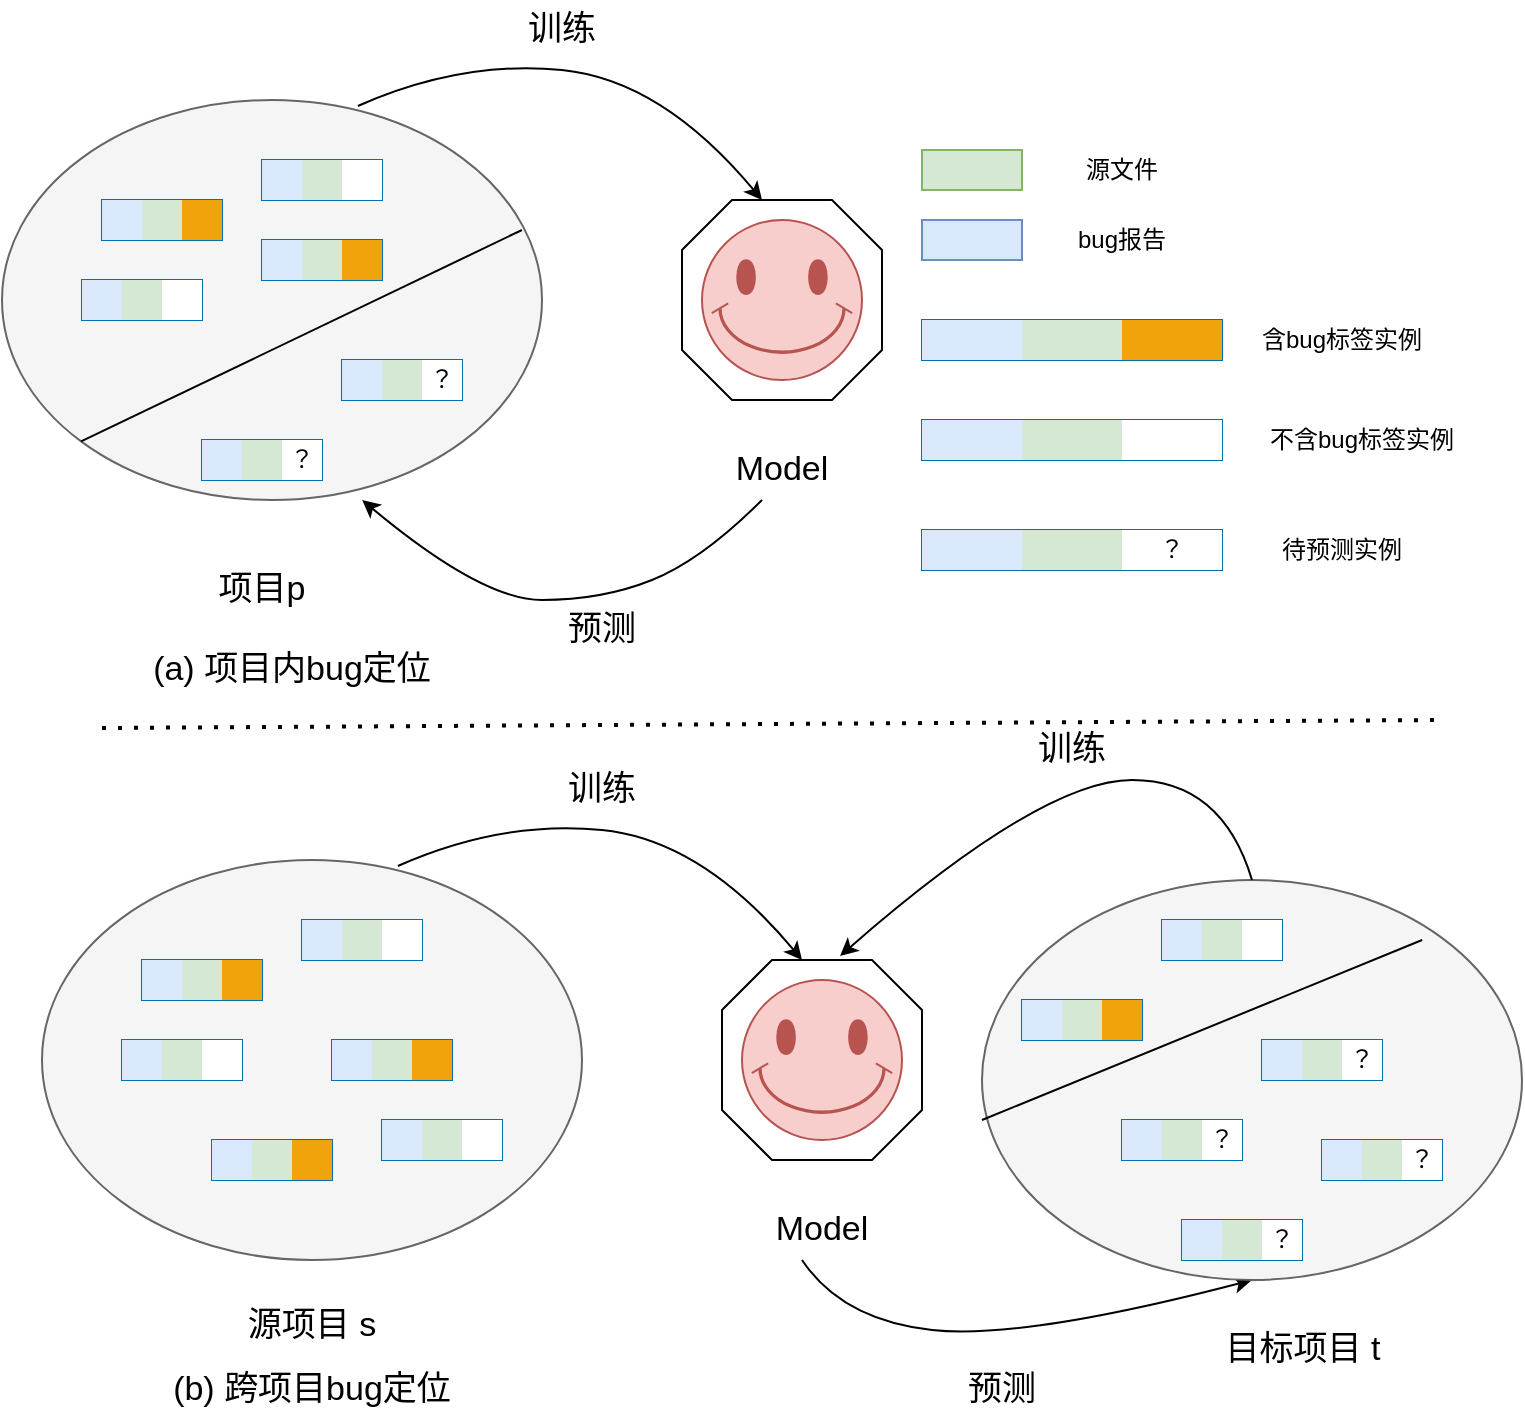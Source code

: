 <mxfile version="16.2.7" type="github">
  <diagram id="VuxoLkEqpru0rD-cJ_hf" name="Page-1">
    <mxGraphModel dx="1018" dy="1759" grid="1" gridSize="10" guides="1" tooltips="1" connect="1" arrows="1" fold="1" page="1" pageScale="1" pageWidth="827" pageHeight="1169" math="0" shadow="0">
      <root>
        <mxCell id="0" />
        <mxCell id="1" parent="0" />
        <mxCell id="TO1YHMDLFjacRHkBEr9m-93" value="" style="verticalLabelPosition=bottom;verticalAlign=top;html=1;shape=mxgraph.basic.polygon;polyCoords=[[0.25,0],[0.75,0],[1,0.25],[1,0.75],[0.75,1],[0.25,1],[0,0.75],[0,0.25]];polyline=0;" vertex="1" parent="1">
          <mxGeometry x="400" y="80" width="100" height="100" as="geometry" />
        </mxCell>
        <mxCell id="TO1YHMDLFjacRHkBEr9m-1" value="" style="ellipse;whiteSpace=wrap;html=1;fillColor=#f5f5f5;fontColor=#333333;strokeColor=#666666;" vertex="1" parent="1">
          <mxGeometry x="60" y="30" width="270" height="200" as="geometry" />
        </mxCell>
        <mxCell id="TO1YHMDLFjacRHkBEr9m-2" value="" style="shape=table;html=1;whiteSpace=wrap;startSize=0;container=1;collapsible=0;childLayout=tableLayout;fillColor=#1ba1e2;fontColor=#ffffff;strokeColor=#006EAF;" vertex="1" parent="1">
          <mxGeometry x="520" y="140" width="150" height="20" as="geometry" />
        </mxCell>
        <mxCell id="TO1YHMDLFjacRHkBEr9m-3" value="" style="shape=tableRow;horizontal=0;startSize=0;swimlaneHead=0;swimlaneBody=0;top=0;left=0;bottom=0;right=0;collapsible=0;dropTarget=0;fillColor=none;points=[[0,0.5],[1,0.5]];portConstraint=eastwest;" vertex="1" parent="TO1YHMDLFjacRHkBEr9m-2">
          <mxGeometry width="150" height="20" as="geometry" />
        </mxCell>
        <mxCell id="TO1YHMDLFjacRHkBEr9m-4" value="" style="shape=partialRectangle;html=1;whiteSpace=wrap;connectable=0;fillColor=#dae8fc;top=0;left=0;bottom=0;right=0;overflow=hidden;strokeColor=#6c8ebf;" vertex="1" parent="TO1YHMDLFjacRHkBEr9m-3">
          <mxGeometry width="50" height="20" as="geometry">
            <mxRectangle width="50" height="20" as="alternateBounds" />
          </mxGeometry>
        </mxCell>
        <mxCell id="TO1YHMDLFjacRHkBEr9m-5" value="" style="shape=partialRectangle;html=1;whiteSpace=wrap;connectable=0;fillColor=#d5e8d4;top=0;left=0;bottom=0;right=0;overflow=hidden;strokeColor=#82b366;" vertex="1" parent="TO1YHMDLFjacRHkBEr9m-3">
          <mxGeometry x="50" width="50" height="20" as="geometry">
            <mxRectangle width="50" height="20" as="alternateBounds" />
          </mxGeometry>
        </mxCell>
        <mxCell id="TO1YHMDLFjacRHkBEr9m-6" value="" style="shape=partialRectangle;html=1;whiteSpace=wrap;connectable=0;fillColor=#f0a30a;top=0;left=0;bottom=0;right=0;overflow=hidden;fontColor=#000000;strokeColor=#BD7000;" vertex="1" parent="TO1YHMDLFjacRHkBEr9m-3">
          <mxGeometry x="100" width="50" height="20" as="geometry">
            <mxRectangle width="50" height="20" as="alternateBounds" />
          </mxGeometry>
        </mxCell>
        <mxCell id="TO1YHMDLFjacRHkBEr9m-16" value="" style="shape=table;html=1;whiteSpace=wrap;startSize=0;container=1;collapsible=0;childLayout=tableLayout;fillColor=#1ba1e2;fontColor=#ffffff;strokeColor=#006EAF;" vertex="1" parent="1">
          <mxGeometry x="520" y="190" width="150" height="20" as="geometry" />
        </mxCell>
        <mxCell id="TO1YHMDLFjacRHkBEr9m-17" value="" style="shape=tableRow;horizontal=0;startSize=0;swimlaneHead=0;swimlaneBody=0;top=0;left=0;bottom=0;right=0;collapsible=0;dropTarget=0;fillColor=none;points=[[0,0.5],[1,0.5]];portConstraint=eastwest;" vertex="1" parent="TO1YHMDLFjacRHkBEr9m-16">
          <mxGeometry width="150" height="20" as="geometry" />
        </mxCell>
        <mxCell id="TO1YHMDLFjacRHkBEr9m-18" value="" style="shape=partialRectangle;html=1;whiteSpace=wrap;connectable=0;fillColor=#dae8fc;top=0;left=0;bottom=0;right=0;overflow=hidden;strokeColor=#6c8ebf;" vertex="1" parent="TO1YHMDLFjacRHkBEr9m-17">
          <mxGeometry width="50" height="20" as="geometry">
            <mxRectangle width="50" height="20" as="alternateBounds" />
          </mxGeometry>
        </mxCell>
        <mxCell id="TO1YHMDLFjacRHkBEr9m-19" value="" style="shape=partialRectangle;html=1;whiteSpace=wrap;connectable=0;fillColor=#d5e8d4;top=0;left=0;bottom=0;right=0;overflow=hidden;strokeColor=#82b366;" vertex="1" parent="TO1YHMDLFjacRHkBEr9m-17">
          <mxGeometry x="50" width="50" height="20" as="geometry">
            <mxRectangle width="50" height="20" as="alternateBounds" />
          </mxGeometry>
        </mxCell>
        <mxCell id="TO1YHMDLFjacRHkBEr9m-20" value="" style="shape=partialRectangle;html=1;whiteSpace=wrap;connectable=0;top=0;left=0;bottom=0;right=0;overflow=hidden;" vertex="1" parent="TO1YHMDLFjacRHkBEr9m-17">
          <mxGeometry x="100" width="50" height="20" as="geometry">
            <mxRectangle width="50" height="20" as="alternateBounds" />
          </mxGeometry>
        </mxCell>
        <mxCell id="TO1YHMDLFjacRHkBEr9m-21" value="含bug标签实例" style="text;html=1;strokeColor=none;fillColor=none;align=center;verticalAlign=middle;whiteSpace=wrap;rounded=0;" vertex="1" parent="1">
          <mxGeometry x="680" y="135" width="100" height="30" as="geometry" />
        </mxCell>
        <mxCell id="TO1YHMDLFjacRHkBEr9m-22" value="不含bug标签实例" style="text;html=1;strokeColor=none;fillColor=none;align=center;verticalAlign=middle;whiteSpace=wrap;rounded=0;" vertex="1" parent="1">
          <mxGeometry x="690" y="185" width="100" height="30" as="geometry" />
        </mxCell>
        <mxCell id="TO1YHMDLFjacRHkBEr9m-23" value="" style="rounded=0;whiteSpace=wrap;html=1;fillColor=#dae8fc;strokeColor=#6c8ebf;" vertex="1" parent="1">
          <mxGeometry x="520" y="90" width="50" height="20" as="geometry" />
        </mxCell>
        <mxCell id="TO1YHMDLFjacRHkBEr9m-24" value="bug报告" style="text;html=1;strokeColor=none;fillColor=none;align=center;verticalAlign=middle;whiteSpace=wrap;rounded=0;" vertex="1" parent="1">
          <mxGeometry x="570" y="85" width="100" height="30" as="geometry" />
        </mxCell>
        <mxCell id="TO1YHMDLFjacRHkBEr9m-27" value="" style="rounded=0;whiteSpace=wrap;html=1;fillColor=#d5e8d4;strokeColor=#82b366;" vertex="1" parent="1">
          <mxGeometry x="520" y="55" width="50" height="20" as="geometry" />
        </mxCell>
        <mxCell id="TO1YHMDLFjacRHkBEr9m-28" value="源文件" style="text;html=1;strokeColor=none;fillColor=none;align=center;verticalAlign=middle;whiteSpace=wrap;rounded=0;" vertex="1" parent="1">
          <mxGeometry x="570" y="50" width="100" height="30" as="geometry" />
        </mxCell>
        <mxCell id="TO1YHMDLFjacRHkBEr9m-49" value="" style="shape=table;html=1;whiteSpace=wrap;startSize=0;container=1;collapsible=0;childLayout=tableLayout;fillColor=#1ba1e2;fontColor=#ffffff;strokeColor=#006EAF;" vertex="1" parent="1">
          <mxGeometry x="190" y="100" width="60" height="20" as="geometry" />
        </mxCell>
        <mxCell id="TO1YHMDLFjacRHkBEr9m-50" value="" style="shape=tableRow;horizontal=0;startSize=0;swimlaneHead=0;swimlaneBody=0;top=0;left=0;bottom=0;right=0;collapsible=0;dropTarget=0;fillColor=none;points=[[0,0.5],[1,0.5]];portConstraint=eastwest;" vertex="1" parent="TO1YHMDLFjacRHkBEr9m-49">
          <mxGeometry width="60" height="20" as="geometry" />
        </mxCell>
        <mxCell id="TO1YHMDLFjacRHkBEr9m-51" value="" style="shape=partialRectangle;html=1;whiteSpace=wrap;connectable=0;fillColor=#dae8fc;top=0;left=0;bottom=0;right=0;overflow=hidden;strokeColor=#6c8ebf;" vertex="1" parent="TO1YHMDLFjacRHkBEr9m-50">
          <mxGeometry width="20" height="20" as="geometry">
            <mxRectangle width="20" height="20" as="alternateBounds" />
          </mxGeometry>
        </mxCell>
        <mxCell id="TO1YHMDLFjacRHkBEr9m-52" value="" style="shape=partialRectangle;html=1;whiteSpace=wrap;connectable=0;fillColor=#d5e8d4;top=0;left=0;bottom=0;right=0;overflow=hidden;strokeColor=#82b366;" vertex="1" parent="TO1YHMDLFjacRHkBEr9m-50">
          <mxGeometry x="20" width="20" height="20" as="geometry">
            <mxRectangle width="20" height="20" as="alternateBounds" />
          </mxGeometry>
        </mxCell>
        <mxCell id="TO1YHMDLFjacRHkBEr9m-53" value="" style="shape=partialRectangle;html=1;whiteSpace=wrap;connectable=0;fillColor=#f0a30a;top=0;left=0;bottom=0;right=0;overflow=hidden;fontColor=#000000;strokeColor=#BD7000;" vertex="1" parent="TO1YHMDLFjacRHkBEr9m-50">
          <mxGeometry x="40" width="20" height="20" as="geometry">
            <mxRectangle width="20" height="20" as="alternateBounds" />
          </mxGeometry>
        </mxCell>
        <mxCell id="TO1YHMDLFjacRHkBEr9m-54" value="" style="shape=table;html=1;whiteSpace=wrap;startSize=0;container=1;collapsible=0;childLayout=tableLayout;fillColor=#1ba1e2;fontColor=#ffffff;strokeColor=#006EAF;" vertex="1" parent="1">
          <mxGeometry x="100" y="120" width="60" height="20" as="geometry" />
        </mxCell>
        <mxCell id="TO1YHMDLFjacRHkBEr9m-55" value="" style="shape=tableRow;horizontal=0;startSize=0;swimlaneHead=0;swimlaneBody=0;top=0;left=0;bottom=0;right=0;collapsible=0;dropTarget=0;fillColor=none;points=[[0,0.5],[1,0.5]];portConstraint=eastwest;" vertex="1" parent="TO1YHMDLFjacRHkBEr9m-54">
          <mxGeometry width="60" height="20" as="geometry" />
        </mxCell>
        <mxCell id="TO1YHMDLFjacRHkBEr9m-56" value="" style="shape=partialRectangle;html=1;whiteSpace=wrap;connectable=0;fillColor=#dae8fc;top=0;left=0;bottom=0;right=0;overflow=hidden;strokeColor=#6c8ebf;" vertex="1" parent="TO1YHMDLFjacRHkBEr9m-55">
          <mxGeometry width="20" height="20" as="geometry">
            <mxRectangle width="20" height="20" as="alternateBounds" />
          </mxGeometry>
        </mxCell>
        <mxCell id="TO1YHMDLFjacRHkBEr9m-57" value="" style="shape=partialRectangle;html=1;whiteSpace=wrap;connectable=0;fillColor=#d5e8d4;top=0;left=0;bottom=0;right=0;overflow=hidden;strokeColor=#82b366;" vertex="1" parent="TO1YHMDLFjacRHkBEr9m-55">
          <mxGeometry x="20" width="20" height="20" as="geometry">
            <mxRectangle width="20" height="20" as="alternateBounds" />
          </mxGeometry>
        </mxCell>
        <mxCell id="TO1YHMDLFjacRHkBEr9m-58" value="" style="shape=partialRectangle;html=1;whiteSpace=wrap;connectable=0;top=0;left=0;bottom=0;right=0;overflow=hidden;" vertex="1" parent="TO1YHMDLFjacRHkBEr9m-55">
          <mxGeometry x="40" width="20" height="20" as="geometry">
            <mxRectangle width="20" height="20" as="alternateBounds" />
          </mxGeometry>
        </mxCell>
        <mxCell id="TO1YHMDLFjacRHkBEr9m-59" value="" style="shape=table;html=1;whiteSpace=wrap;startSize=0;container=1;collapsible=0;childLayout=tableLayout;fillColor=#1ba1e2;fontColor=#ffffff;strokeColor=#006EAF;" vertex="1" parent="1">
          <mxGeometry x="110" y="80" width="60" height="20" as="geometry" />
        </mxCell>
        <mxCell id="TO1YHMDLFjacRHkBEr9m-60" value="" style="shape=tableRow;horizontal=0;startSize=0;swimlaneHead=0;swimlaneBody=0;top=0;left=0;bottom=0;right=0;collapsible=0;dropTarget=0;fillColor=none;points=[[0,0.5],[1,0.5]];portConstraint=eastwest;" vertex="1" parent="TO1YHMDLFjacRHkBEr9m-59">
          <mxGeometry width="60" height="20" as="geometry" />
        </mxCell>
        <mxCell id="TO1YHMDLFjacRHkBEr9m-61" value="" style="shape=partialRectangle;html=1;whiteSpace=wrap;connectable=0;fillColor=#dae8fc;top=0;left=0;bottom=0;right=0;overflow=hidden;strokeColor=#6c8ebf;" vertex="1" parent="TO1YHMDLFjacRHkBEr9m-60">
          <mxGeometry width="20" height="20" as="geometry">
            <mxRectangle width="20" height="20" as="alternateBounds" />
          </mxGeometry>
        </mxCell>
        <mxCell id="TO1YHMDLFjacRHkBEr9m-62" value="" style="shape=partialRectangle;html=1;whiteSpace=wrap;connectable=0;fillColor=#d5e8d4;top=0;left=0;bottom=0;right=0;overflow=hidden;strokeColor=#82b366;" vertex="1" parent="TO1YHMDLFjacRHkBEr9m-60">
          <mxGeometry x="20" width="20" height="20" as="geometry">
            <mxRectangle width="20" height="20" as="alternateBounds" />
          </mxGeometry>
        </mxCell>
        <mxCell id="TO1YHMDLFjacRHkBEr9m-63" value="" style="shape=partialRectangle;html=1;whiteSpace=wrap;connectable=0;fillColor=#f0a30a;top=0;left=0;bottom=0;right=0;overflow=hidden;fontColor=#000000;strokeColor=#BD7000;" vertex="1" parent="TO1YHMDLFjacRHkBEr9m-60">
          <mxGeometry x="40" width="20" height="20" as="geometry">
            <mxRectangle width="20" height="20" as="alternateBounds" />
          </mxGeometry>
        </mxCell>
        <mxCell id="TO1YHMDLFjacRHkBEr9m-64" value="" style="shape=table;html=1;whiteSpace=wrap;startSize=0;container=1;collapsible=0;childLayout=tableLayout;fillColor=#1ba1e2;fontColor=#ffffff;strokeColor=#006EAF;" vertex="1" parent="1">
          <mxGeometry x="190" y="60" width="60" height="20" as="geometry" />
        </mxCell>
        <mxCell id="TO1YHMDLFjacRHkBEr9m-65" value="" style="shape=tableRow;horizontal=0;startSize=0;swimlaneHead=0;swimlaneBody=0;top=0;left=0;bottom=0;right=0;collapsible=0;dropTarget=0;fillColor=none;points=[[0,0.5],[1,0.5]];portConstraint=eastwest;" vertex="1" parent="TO1YHMDLFjacRHkBEr9m-64">
          <mxGeometry width="60" height="20" as="geometry" />
        </mxCell>
        <mxCell id="TO1YHMDLFjacRHkBEr9m-66" value="" style="shape=partialRectangle;html=1;whiteSpace=wrap;connectable=0;fillColor=#dae8fc;top=0;left=0;bottom=0;right=0;overflow=hidden;strokeColor=#6c8ebf;" vertex="1" parent="TO1YHMDLFjacRHkBEr9m-65">
          <mxGeometry width="20" height="20" as="geometry">
            <mxRectangle width="20" height="20" as="alternateBounds" />
          </mxGeometry>
        </mxCell>
        <mxCell id="TO1YHMDLFjacRHkBEr9m-67" value="" style="shape=partialRectangle;html=1;whiteSpace=wrap;connectable=0;fillColor=#d5e8d4;top=0;left=0;bottom=0;right=0;overflow=hidden;strokeColor=#82b366;" vertex="1" parent="TO1YHMDLFjacRHkBEr9m-65">
          <mxGeometry x="20" width="20" height="20" as="geometry">
            <mxRectangle width="20" height="20" as="alternateBounds" />
          </mxGeometry>
        </mxCell>
        <mxCell id="TO1YHMDLFjacRHkBEr9m-68" value="" style="shape=partialRectangle;html=1;whiteSpace=wrap;connectable=0;top=0;left=0;bottom=0;right=0;overflow=hidden;" vertex="1" parent="TO1YHMDLFjacRHkBEr9m-65">
          <mxGeometry x="40" width="20" height="20" as="geometry">
            <mxRectangle width="20" height="20" as="alternateBounds" />
          </mxGeometry>
        </mxCell>
        <mxCell id="TO1YHMDLFjacRHkBEr9m-69" value="" style="endArrow=none;html=1;rounded=0;entryX=0.963;entryY=0.325;entryDx=0;entryDy=0;entryPerimeter=0;exitX=0;exitY=1;exitDx=0;exitDy=0;" edge="1" parent="1" source="TO1YHMDLFjacRHkBEr9m-1" target="TO1YHMDLFjacRHkBEr9m-1">
          <mxGeometry width="50" height="50" relative="1" as="geometry">
            <mxPoint x="220" y="350" as="sourcePoint" />
            <mxPoint x="270" y="300" as="targetPoint" />
          </mxGeometry>
        </mxCell>
        <mxCell id="TO1YHMDLFjacRHkBEr9m-70" value="" style="shape=table;html=1;whiteSpace=wrap;startSize=0;container=1;collapsible=0;childLayout=tableLayout;fillColor=#1ba1e2;fontColor=#ffffff;strokeColor=#006EAF;" vertex="1" parent="1">
          <mxGeometry x="160" y="200" width="60" height="20" as="geometry" />
        </mxCell>
        <mxCell id="TO1YHMDLFjacRHkBEr9m-71" value="" style="shape=tableRow;horizontal=0;startSize=0;swimlaneHead=0;swimlaneBody=0;top=0;left=0;bottom=0;right=0;collapsible=0;dropTarget=0;fillColor=none;points=[[0,0.5],[1,0.5]];portConstraint=eastwest;" vertex="1" parent="TO1YHMDLFjacRHkBEr9m-70">
          <mxGeometry width="60" height="20" as="geometry" />
        </mxCell>
        <mxCell id="TO1YHMDLFjacRHkBEr9m-72" value="" style="shape=partialRectangle;html=1;whiteSpace=wrap;connectable=0;fillColor=#dae8fc;top=0;left=0;bottom=0;right=0;overflow=hidden;strokeColor=#6c8ebf;" vertex="1" parent="TO1YHMDLFjacRHkBEr9m-71">
          <mxGeometry width="20" height="20" as="geometry">
            <mxRectangle width="20" height="20" as="alternateBounds" />
          </mxGeometry>
        </mxCell>
        <mxCell id="TO1YHMDLFjacRHkBEr9m-73" value="" style="shape=partialRectangle;html=1;whiteSpace=wrap;connectable=0;fillColor=#d5e8d4;top=0;left=0;bottom=0;right=0;overflow=hidden;strokeColor=#82b366;" vertex="1" parent="TO1YHMDLFjacRHkBEr9m-71">
          <mxGeometry x="20" width="20" height="20" as="geometry">
            <mxRectangle width="20" height="20" as="alternateBounds" />
          </mxGeometry>
        </mxCell>
        <mxCell id="TO1YHMDLFjacRHkBEr9m-74" value="？" style="shape=partialRectangle;html=1;whiteSpace=wrap;connectable=0;top=0;left=0;bottom=0;right=0;overflow=hidden;" vertex="1" parent="TO1YHMDLFjacRHkBEr9m-71">
          <mxGeometry x="40" width="20" height="20" as="geometry">
            <mxRectangle width="20" height="20" as="alternateBounds" />
          </mxGeometry>
        </mxCell>
        <mxCell id="TO1YHMDLFjacRHkBEr9m-75" value="" style="shape=table;html=1;whiteSpace=wrap;startSize=0;container=1;collapsible=0;childLayout=tableLayout;fillColor=#1ba1e2;fontColor=#ffffff;strokeColor=#006EAF;" vertex="1" parent="1">
          <mxGeometry x="230" y="160" width="60" height="20" as="geometry" />
        </mxCell>
        <mxCell id="TO1YHMDLFjacRHkBEr9m-76" value="" style="shape=tableRow;horizontal=0;startSize=0;swimlaneHead=0;swimlaneBody=0;top=0;left=0;bottom=0;right=0;collapsible=0;dropTarget=0;fillColor=none;points=[[0,0.5],[1,0.5]];portConstraint=eastwest;" vertex="1" parent="TO1YHMDLFjacRHkBEr9m-75">
          <mxGeometry width="60" height="20" as="geometry" />
        </mxCell>
        <mxCell id="TO1YHMDLFjacRHkBEr9m-77" value="" style="shape=partialRectangle;html=1;whiteSpace=wrap;connectable=0;fillColor=#dae8fc;top=0;left=0;bottom=0;right=0;overflow=hidden;strokeColor=#6c8ebf;" vertex="1" parent="TO1YHMDLFjacRHkBEr9m-76">
          <mxGeometry width="20" height="20" as="geometry">
            <mxRectangle width="20" height="20" as="alternateBounds" />
          </mxGeometry>
        </mxCell>
        <mxCell id="TO1YHMDLFjacRHkBEr9m-78" value="" style="shape=partialRectangle;html=1;whiteSpace=wrap;connectable=0;fillColor=#d5e8d4;top=0;left=0;bottom=0;right=0;overflow=hidden;strokeColor=#82b366;" vertex="1" parent="TO1YHMDLFjacRHkBEr9m-76">
          <mxGeometry x="20" width="20" height="20" as="geometry">
            <mxRectangle width="20" height="20" as="alternateBounds" />
          </mxGeometry>
        </mxCell>
        <mxCell id="TO1YHMDLFjacRHkBEr9m-79" value="？" style="shape=partialRectangle;html=1;whiteSpace=wrap;connectable=0;top=0;left=0;bottom=0;right=0;overflow=hidden;" vertex="1" parent="TO1YHMDLFjacRHkBEr9m-76">
          <mxGeometry x="40" width="20" height="20" as="geometry">
            <mxRectangle width="20" height="20" as="alternateBounds" />
          </mxGeometry>
        </mxCell>
        <mxCell id="TO1YHMDLFjacRHkBEr9m-86" value="" style="shape=table;html=1;whiteSpace=wrap;startSize=0;container=1;collapsible=0;childLayout=tableLayout;fillColor=#1ba1e2;fontColor=#ffffff;strokeColor=#006EAF;" vertex="1" parent="1">
          <mxGeometry x="520" y="245" width="150" height="20" as="geometry" />
        </mxCell>
        <mxCell id="TO1YHMDLFjacRHkBEr9m-87" value="" style="shape=tableRow;horizontal=0;startSize=0;swimlaneHead=0;swimlaneBody=0;top=0;left=0;bottom=0;right=0;collapsible=0;dropTarget=0;fillColor=none;points=[[0,0.5],[1,0.5]];portConstraint=eastwest;" vertex="1" parent="TO1YHMDLFjacRHkBEr9m-86">
          <mxGeometry width="150" height="20" as="geometry" />
        </mxCell>
        <mxCell id="TO1YHMDLFjacRHkBEr9m-88" value="" style="shape=partialRectangle;html=1;whiteSpace=wrap;connectable=0;fillColor=#dae8fc;top=0;left=0;bottom=0;right=0;overflow=hidden;strokeColor=#6c8ebf;" vertex="1" parent="TO1YHMDLFjacRHkBEr9m-87">
          <mxGeometry width="50" height="20" as="geometry">
            <mxRectangle width="50" height="20" as="alternateBounds" />
          </mxGeometry>
        </mxCell>
        <mxCell id="TO1YHMDLFjacRHkBEr9m-89" value="" style="shape=partialRectangle;html=1;whiteSpace=wrap;connectable=0;fillColor=#d5e8d4;top=0;left=0;bottom=0;right=0;overflow=hidden;strokeColor=#82b366;" vertex="1" parent="TO1YHMDLFjacRHkBEr9m-87">
          <mxGeometry x="50" width="50" height="20" as="geometry">
            <mxRectangle width="50" height="20" as="alternateBounds" />
          </mxGeometry>
        </mxCell>
        <mxCell id="TO1YHMDLFjacRHkBEr9m-90" value="？" style="shape=partialRectangle;html=1;whiteSpace=wrap;connectable=0;top=0;left=0;bottom=0;right=0;overflow=hidden;" vertex="1" parent="TO1YHMDLFjacRHkBEr9m-87">
          <mxGeometry x="100" width="50" height="20" as="geometry">
            <mxRectangle width="50" height="20" as="alternateBounds" />
          </mxGeometry>
        </mxCell>
        <mxCell id="TO1YHMDLFjacRHkBEr9m-91" value="待预测实例" style="text;html=1;strokeColor=none;fillColor=none;align=center;verticalAlign=middle;whiteSpace=wrap;rounded=0;" vertex="1" parent="1">
          <mxGeometry x="680" y="240" width="100" height="30" as="geometry" />
        </mxCell>
        <mxCell id="TO1YHMDLFjacRHkBEr9m-92" value="" style="verticalLabelPosition=bottom;verticalAlign=top;html=1;shape=mxgraph.basic.smiley;fillColor=#f8cecc;strokeColor=#b85450;" vertex="1" parent="1">
          <mxGeometry x="410" y="90" width="80" height="80" as="geometry" />
        </mxCell>
        <mxCell id="TO1YHMDLFjacRHkBEr9m-94" value="&lt;font style=&quot;font-size: 17px&quot;&gt;Model&lt;/font&gt;" style="text;html=1;strokeColor=none;fillColor=none;align=center;verticalAlign=middle;whiteSpace=wrap;rounded=0;" vertex="1" parent="1">
          <mxGeometry x="420" y="200" width="60" height="30" as="geometry" />
        </mxCell>
        <mxCell id="TO1YHMDLFjacRHkBEr9m-96" value="" style="curved=1;endArrow=classic;html=1;rounded=0;fontSize=17;exitX=0.659;exitY=0.015;exitDx=0;exitDy=0;exitPerimeter=0;" edge="1" parent="1" source="TO1YHMDLFjacRHkBEr9m-1">
          <mxGeometry width="50" height="50" relative="1" as="geometry">
            <mxPoint x="240" y="40" as="sourcePoint" />
            <mxPoint x="440" y="80" as="targetPoint" />
            <Array as="points">
              <mxPoint x="290" y="10" />
              <mxPoint x="390" y="20" />
            </Array>
          </mxGeometry>
        </mxCell>
        <mxCell id="TO1YHMDLFjacRHkBEr9m-97" value="" style="curved=1;endArrow=classic;html=1;rounded=0;fontSize=17;entryX=0.667;entryY=1;entryDx=0;entryDy=0;entryPerimeter=0;" edge="1" parent="1" target="TO1YHMDLFjacRHkBEr9m-1">
          <mxGeometry width="50" height="50" relative="1" as="geometry">
            <mxPoint x="440" y="230" as="sourcePoint" />
            <mxPoint x="290" y="290" as="targetPoint" />
            <Array as="points">
              <mxPoint x="440" y="230" />
              <mxPoint x="410" y="260" />
              <mxPoint x="360" y="280" />
              <mxPoint x="300" y="280" />
            </Array>
          </mxGeometry>
        </mxCell>
        <mxCell id="TO1YHMDLFjacRHkBEr9m-98" value="训练" style="text;html=1;strokeColor=none;fillColor=none;align=center;verticalAlign=middle;whiteSpace=wrap;rounded=0;fontSize=17;" vertex="1" parent="1">
          <mxGeometry x="310" y="-20" width="60" height="30" as="geometry" />
        </mxCell>
        <mxCell id="TO1YHMDLFjacRHkBEr9m-99" value="预测" style="text;html=1;strokeColor=none;fillColor=none;align=center;verticalAlign=middle;whiteSpace=wrap;rounded=0;fontSize=17;" vertex="1" parent="1">
          <mxGeometry x="330" y="280" width="60" height="30" as="geometry" />
        </mxCell>
        <mxCell id="TO1YHMDLFjacRHkBEr9m-100" value="" style="verticalLabelPosition=bottom;verticalAlign=top;html=1;shape=mxgraph.basic.polygon;polyCoords=[[0.25,0],[0.75,0],[1,0.25],[1,0.75],[0.75,1],[0.25,1],[0,0.75],[0,0.25]];polyline=0;" vertex="1" parent="1">
          <mxGeometry x="420" y="460" width="100" height="100" as="geometry" />
        </mxCell>
        <mxCell id="TO1YHMDLFjacRHkBEr9m-101" value="" style="ellipse;whiteSpace=wrap;html=1;fillColor=#f5f5f5;fontColor=#333333;strokeColor=#666666;" vertex="1" parent="1">
          <mxGeometry x="80" y="410" width="270" height="200" as="geometry" />
        </mxCell>
        <mxCell id="TO1YHMDLFjacRHkBEr9m-102" value="" style="shape=table;html=1;whiteSpace=wrap;startSize=0;container=1;collapsible=0;childLayout=tableLayout;fillColor=#1ba1e2;fontColor=#ffffff;strokeColor=#006EAF;" vertex="1" parent="1">
          <mxGeometry x="225" y="500" width="60" height="20" as="geometry" />
        </mxCell>
        <mxCell id="TO1YHMDLFjacRHkBEr9m-103" value="" style="shape=tableRow;horizontal=0;startSize=0;swimlaneHead=0;swimlaneBody=0;top=0;left=0;bottom=0;right=0;collapsible=0;dropTarget=0;fillColor=none;points=[[0,0.5],[1,0.5]];portConstraint=eastwest;" vertex="1" parent="TO1YHMDLFjacRHkBEr9m-102">
          <mxGeometry width="60" height="20" as="geometry" />
        </mxCell>
        <mxCell id="TO1YHMDLFjacRHkBEr9m-104" value="" style="shape=partialRectangle;html=1;whiteSpace=wrap;connectable=0;fillColor=#dae8fc;top=0;left=0;bottom=0;right=0;overflow=hidden;strokeColor=#6c8ebf;" vertex="1" parent="TO1YHMDLFjacRHkBEr9m-103">
          <mxGeometry width="20" height="20" as="geometry">
            <mxRectangle width="20" height="20" as="alternateBounds" />
          </mxGeometry>
        </mxCell>
        <mxCell id="TO1YHMDLFjacRHkBEr9m-105" value="" style="shape=partialRectangle;html=1;whiteSpace=wrap;connectable=0;fillColor=#d5e8d4;top=0;left=0;bottom=0;right=0;overflow=hidden;strokeColor=#82b366;" vertex="1" parent="TO1YHMDLFjacRHkBEr9m-103">
          <mxGeometry x="20" width="20" height="20" as="geometry">
            <mxRectangle width="20" height="20" as="alternateBounds" />
          </mxGeometry>
        </mxCell>
        <mxCell id="TO1YHMDLFjacRHkBEr9m-106" value="" style="shape=partialRectangle;html=1;whiteSpace=wrap;connectable=0;fillColor=#f0a30a;top=0;left=0;bottom=0;right=0;overflow=hidden;fontColor=#000000;strokeColor=#BD7000;" vertex="1" parent="TO1YHMDLFjacRHkBEr9m-103">
          <mxGeometry x="40" width="20" height="20" as="geometry">
            <mxRectangle width="20" height="20" as="alternateBounds" />
          </mxGeometry>
        </mxCell>
        <mxCell id="TO1YHMDLFjacRHkBEr9m-107" value="" style="shape=table;html=1;whiteSpace=wrap;startSize=0;container=1;collapsible=0;childLayout=tableLayout;fillColor=#1ba1e2;fontColor=#ffffff;strokeColor=#006EAF;" vertex="1" parent="1">
          <mxGeometry x="120" y="500" width="60" height="20" as="geometry" />
        </mxCell>
        <mxCell id="TO1YHMDLFjacRHkBEr9m-108" value="" style="shape=tableRow;horizontal=0;startSize=0;swimlaneHead=0;swimlaneBody=0;top=0;left=0;bottom=0;right=0;collapsible=0;dropTarget=0;fillColor=none;points=[[0,0.5],[1,0.5]];portConstraint=eastwest;" vertex="1" parent="TO1YHMDLFjacRHkBEr9m-107">
          <mxGeometry width="60" height="20" as="geometry" />
        </mxCell>
        <mxCell id="TO1YHMDLFjacRHkBEr9m-109" value="" style="shape=partialRectangle;html=1;whiteSpace=wrap;connectable=0;fillColor=#dae8fc;top=0;left=0;bottom=0;right=0;overflow=hidden;strokeColor=#6c8ebf;" vertex="1" parent="TO1YHMDLFjacRHkBEr9m-108">
          <mxGeometry width="20" height="20" as="geometry">
            <mxRectangle width="20" height="20" as="alternateBounds" />
          </mxGeometry>
        </mxCell>
        <mxCell id="TO1YHMDLFjacRHkBEr9m-110" value="" style="shape=partialRectangle;html=1;whiteSpace=wrap;connectable=0;fillColor=#d5e8d4;top=0;left=0;bottom=0;right=0;overflow=hidden;strokeColor=#82b366;" vertex="1" parent="TO1YHMDLFjacRHkBEr9m-108">
          <mxGeometry x="20" width="20" height="20" as="geometry">
            <mxRectangle width="20" height="20" as="alternateBounds" />
          </mxGeometry>
        </mxCell>
        <mxCell id="TO1YHMDLFjacRHkBEr9m-111" value="" style="shape=partialRectangle;html=1;whiteSpace=wrap;connectable=0;top=0;left=0;bottom=0;right=0;overflow=hidden;" vertex="1" parent="TO1YHMDLFjacRHkBEr9m-108">
          <mxGeometry x="40" width="20" height="20" as="geometry">
            <mxRectangle width="20" height="20" as="alternateBounds" />
          </mxGeometry>
        </mxCell>
        <mxCell id="TO1YHMDLFjacRHkBEr9m-112" value="" style="shape=table;html=1;whiteSpace=wrap;startSize=0;container=1;collapsible=0;childLayout=tableLayout;fillColor=#1ba1e2;fontColor=#ffffff;strokeColor=#006EAF;" vertex="1" parent="1">
          <mxGeometry x="130" y="460" width="60" height="20" as="geometry" />
        </mxCell>
        <mxCell id="TO1YHMDLFjacRHkBEr9m-113" value="" style="shape=tableRow;horizontal=0;startSize=0;swimlaneHead=0;swimlaneBody=0;top=0;left=0;bottom=0;right=0;collapsible=0;dropTarget=0;fillColor=none;points=[[0,0.5],[1,0.5]];portConstraint=eastwest;" vertex="1" parent="TO1YHMDLFjacRHkBEr9m-112">
          <mxGeometry width="60" height="20" as="geometry" />
        </mxCell>
        <mxCell id="TO1YHMDLFjacRHkBEr9m-114" value="" style="shape=partialRectangle;html=1;whiteSpace=wrap;connectable=0;fillColor=#dae8fc;top=0;left=0;bottom=0;right=0;overflow=hidden;strokeColor=#6c8ebf;" vertex="1" parent="TO1YHMDLFjacRHkBEr9m-113">
          <mxGeometry width="20" height="20" as="geometry">
            <mxRectangle width="20" height="20" as="alternateBounds" />
          </mxGeometry>
        </mxCell>
        <mxCell id="TO1YHMDLFjacRHkBEr9m-115" value="" style="shape=partialRectangle;html=1;whiteSpace=wrap;connectable=0;fillColor=#d5e8d4;top=0;left=0;bottom=0;right=0;overflow=hidden;strokeColor=#82b366;" vertex="1" parent="TO1YHMDLFjacRHkBEr9m-113">
          <mxGeometry x="20" width="20" height="20" as="geometry">
            <mxRectangle width="20" height="20" as="alternateBounds" />
          </mxGeometry>
        </mxCell>
        <mxCell id="TO1YHMDLFjacRHkBEr9m-116" value="" style="shape=partialRectangle;html=1;whiteSpace=wrap;connectable=0;fillColor=#f0a30a;top=0;left=0;bottom=0;right=0;overflow=hidden;fontColor=#000000;strokeColor=#BD7000;" vertex="1" parent="TO1YHMDLFjacRHkBEr9m-113">
          <mxGeometry x="40" width="20" height="20" as="geometry">
            <mxRectangle width="20" height="20" as="alternateBounds" />
          </mxGeometry>
        </mxCell>
        <mxCell id="TO1YHMDLFjacRHkBEr9m-117" value="" style="shape=table;html=1;whiteSpace=wrap;startSize=0;container=1;collapsible=0;childLayout=tableLayout;fillColor=#1ba1e2;fontColor=#ffffff;strokeColor=#006EAF;" vertex="1" parent="1">
          <mxGeometry x="210" y="440" width="60" height="20" as="geometry" />
        </mxCell>
        <mxCell id="TO1YHMDLFjacRHkBEr9m-118" value="" style="shape=tableRow;horizontal=0;startSize=0;swimlaneHead=0;swimlaneBody=0;top=0;left=0;bottom=0;right=0;collapsible=0;dropTarget=0;fillColor=none;points=[[0,0.5],[1,0.5]];portConstraint=eastwest;" vertex="1" parent="TO1YHMDLFjacRHkBEr9m-117">
          <mxGeometry width="60" height="20" as="geometry" />
        </mxCell>
        <mxCell id="TO1YHMDLFjacRHkBEr9m-119" value="" style="shape=partialRectangle;html=1;whiteSpace=wrap;connectable=0;fillColor=#dae8fc;top=0;left=0;bottom=0;right=0;overflow=hidden;strokeColor=#6c8ebf;" vertex="1" parent="TO1YHMDLFjacRHkBEr9m-118">
          <mxGeometry width="20" height="20" as="geometry">
            <mxRectangle width="20" height="20" as="alternateBounds" />
          </mxGeometry>
        </mxCell>
        <mxCell id="TO1YHMDLFjacRHkBEr9m-120" value="" style="shape=partialRectangle;html=1;whiteSpace=wrap;connectable=0;fillColor=#d5e8d4;top=0;left=0;bottom=0;right=0;overflow=hidden;strokeColor=#82b366;" vertex="1" parent="TO1YHMDLFjacRHkBEr9m-118">
          <mxGeometry x="20" width="20" height="20" as="geometry">
            <mxRectangle width="20" height="20" as="alternateBounds" />
          </mxGeometry>
        </mxCell>
        <mxCell id="TO1YHMDLFjacRHkBEr9m-121" value="" style="shape=partialRectangle;html=1;whiteSpace=wrap;connectable=0;top=0;left=0;bottom=0;right=0;overflow=hidden;" vertex="1" parent="TO1YHMDLFjacRHkBEr9m-118">
          <mxGeometry x="40" width="20" height="20" as="geometry">
            <mxRectangle width="20" height="20" as="alternateBounds" />
          </mxGeometry>
        </mxCell>
        <mxCell id="TO1YHMDLFjacRHkBEr9m-133" value="" style="verticalLabelPosition=bottom;verticalAlign=top;html=1;shape=mxgraph.basic.smiley;fillColor=#f8cecc;strokeColor=#b85450;" vertex="1" parent="1">
          <mxGeometry x="430" y="470" width="80" height="80" as="geometry" />
        </mxCell>
        <mxCell id="TO1YHMDLFjacRHkBEr9m-134" value="&lt;font style=&quot;font-size: 17px&quot;&gt;Model&lt;/font&gt;" style="text;html=1;strokeColor=none;fillColor=none;align=center;verticalAlign=middle;whiteSpace=wrap;rounded=0;" vertex="1" parent="1">
          <mxGeometry x="440" y="580" width="60" height="30" as="geometry" />
        </mxCell>
        <mxCell id="TO1YHMDLFjacRHkBEr9m-135" value="" style="curved=1;endArrow=classic;html=1;rounded=0;fontSize=17;exitX=0.659;exitY=0.015;exitDx=0;exitDy=0;exitPerimeter=0;" edge="1" parent="1" source="TO1YHMDLFjacRHkBEr9m-101">
          <mxGeometry width="50" height="50" relative="1" as="geometry">
            <mxPoint x="260" y="420" as="sourcePoint" />
            <mxPoint x="460" y="460" as="targetPoint" />
            <Array as="points">
              <mxPoint x="310" y="390" />
              <mxPoint x="410" y="400" />
            </Array>
          </mxGeometry>
        </mxCell>
        <mxCell id="TO1YHMDLFjacRHkBEr9m-136" value="" style="curved=1;endArrow=classic;html=1;rounded=0;fontSize=17;entryX=0.5;entryY=1;entryDx=0;entryDy=0;" edge="1" parent="1" target="TO1YHMDLFjacRHkBEr9m-179">
          <mxGeometry width="50" height="50" relative="1" as="geometry">
            <mxPoint x="460" y="610" as="sourcePoint" />
            <mxPoint x="310" y="670" as="targetPoint" />
            <Array as="points">
              <mxPoint x="460" y="610" />
              <mxPoint x="480" y="640" />
              <mxPoint x="570" y="650" />
            </Array>
          </mxGeometry>
        </mxCell>
        <mxCell id="TO1YHMDLFjacRHkBEr9m-137" value="训练" style="text;html=1;strokeColor=none;fillColor=none;align=center;verticalAlign=middle;whiteSpace=wrap;rounded=0;fontSize=17;" vertex="1" parent="1">
          <mxGeometry x="330" y="360" width="60" height="30" as="geometry" />
        </mxCell>
        <mxCell id="TO1YHMDLFjacRHkBEr9m-138" value="预测" style="text;html=1;strokeColor=none;fillColor=none;align=center;verticalAlign=middle;whiteSpace=wrap;rounded=0;fontSize=17;" vertex="1" parent="1">
          <mxGeometry x="530" y="660" width="60" height="30" as="geometry" />
        </mxCell>
        <mxCell id="TO1YHMDLFjacRHkBEr9m-179" value="" style="ellipse;whiteSpace=wrap;html=1;fillColor=#f5f5f5;fontColor=#333333;strokeColor=#666666;" vertex="1" parent="1">
          <mxGeometry x="550" y="420" width="270" height="200" as="geometry" />
        </mxCell>
        <mxCell id="TO1YHMDLFjacRHkBEr9m-190" value="" style="shape=table;html=1;whiteSpace=wrap;startSize=0;container=1;collapsible=0;childLayout=tableLayout;fillColor=#1ba1e2;fontColor=#ffffff;strokeColor=#006EAF;" vertex="1" parent="1">
          <mxGeometry x="570" y="480" width="60" height="20" as="geometry" />
        </mxCell>
        <mxCell id="TO1YHMDLFjacRHkBEr9m-191" value="" style="shape=tableRow;horizontal=0;startSize=0;swimlaneHead=0;swimlaneBody=0;top=0;left=0;bottom=0;right=0;collapsible=0;dropTarget=0;fillColor=none;points=[[0,0.5],[1,0.5]];portConstraint=eastwest;" vertex="1" parent="TO1YHMDLFjacRHkBEr9m-190">
          <mxGeometry width="60" height="20" as="geometry" />
        </mxCell>
        <mxCell id="TO1YHMDLFjacRHkBEr9m-192" value="" style="shape=partialRectangle;html=1;whiteSpace=wrap;connectable=0;fillColor=#dae8fc;top=0;left=0;bottom=0;right=0;overflow=hidden;strokeColor=#6c8ebf;" vertex="1" parent="TO1YHMDLFjacRHkBEr9m-191">
          <mxGeometry width="20" height="20" as="geometry">
            <mxRectangle width="20" height="20" as="alternateBounds" />
          </mxGeometry>
        </mxCell>
        <mxCell id="TO1YHMDLFjacRHkBEr9m-193" value="" style="shape=partialRectangle;html=1;whiteSpace=wrap;connectable=0;fillColor=#d5e8d4;top=0;left=0;bottom=0;right=0;overflow=hidden;strokeColor=#82b366;" vertex="1" parent="TO1YHMDLFjacRHkBEr9m-191">
          <mxGeometry x="20" width="20" height="20" as="geometry">
            <mxRectangle width="20" height="20" as="alternateBounds" />
          </mxGeometry>
        </mxCell>
        <mxCell id="TO1YHMDLFjacRHkBEr9m-194" value="" style="shape=partialRectangle;html=1;whiteSpace=wrap;connectable=0;fillColor=#f0a30a;top=0;left=0;bottom=0;right=0;overflow=hidden;fontColor=#000000;strokeColor=#BD7000;" vertex="1" parent="TO1YHMDLFjacRHkBEr9m-191">
          <mxGeometry x="40" width="20" height="20" as="geometry">
            <mxRectangle width="20" height="20" as="alternateBounds" />
          </mxGeometry>
        </mxCell>
        <mxCell id="TO1YHMDLFjacRHkBEr9m-195" value="" style="shape=table;html=1;whiteSpace=wrap;startSize=0;container=1;collapsible=0;childLayout=tableLayout;fillColor=#1ba1e2;fontColor=#ffffff;strokeColor=#006EAF;" vertex="1" parent="1">
          <mxGeometry x="640" y="440" width="60" height="20" as="geometry" />
        </mxCell>
        <mxCell id="TO1YHMDLFjacRHkBEr9m-196" value="" style="shape=tableRow;horizontal=0;startSize=0;swimlaneHead=0;swimlaneBody=0;top=0;left=0;bottom=0;right=0;collapsible=0;dropTarget=0;fillColor=none;points=[[0,0.5],[1,0.5]];portConstraint=eastwest;" vertex="1" parent="TO1YHMDLFjacRHkBEr9m-195">
          <mxGeometry width="60" height="20" as="geometry" />
        </mxCell>
        <mxCell id="TO1YHMDLFjacRHkBEr9m-197" value="" style="shape=partialRectangle;html=1;whiteSpace=wrap;connectable=0;fillColor=#dae8fc;top=0;left=0;bottom=0;right=0;overflow=hidden;strokeColor=#6c8ebf;" vertex="1" parent="TO1YHMDLFjacRHkBEr9m-196">
          <mxGeometry width="20" height="20" as="geometry">
            <mxRectangle width="20" height="20" as="alternateBounds" />
          </mxGeometry>
        </mxCell>
        <mxCell id="TO1YHMDLFjacRHkBEr9m-198" value="" style="shape=partialRectangle;html=1;whiteSpace=wrap;connectable=0;fillColor=#d5e8d4;top=0;left=0;bottom=0;right=0;overflow=hidden;strokeColor=#82b366;" vertex="1" parent="TO1YHMDLFjacRHkBEr9m-196">
          <mxGeometry x="20" width="20" height="20" as="geometry">
            <mxRectangle width="20" height="20" as="alternateBounds" />
          </mxGeometry>
        </mxCell>
        <mxCell id="TO1YHMDLFjacRHkBEr9m-199" value="" style="shape=partialRectangle;html=1;whiteSpace=wrap;connectable=0;top=0;left=0;bottom=0;right=0;overflow=hidden;" vertex="1" parent="TO1YHMDLFjacRHkBEr9m-196">
          <mxGeometry x="40" width="20" height="20" as="geometry">
            <mxRectangle width="20" height="20" as="alternateBounds" />
          </mxGeometry>
        </mxCell>
        <mxCell id="TO1YHMDLFjacRHkBEr9m-200" value="" style="endArrow=none;html=1;rounded=0;entryX=0.815;entryY=0.15;entryDx=0;entryDy=0;entryPerimeter=0;exitX=0;exitY=0.6;exitDx=0;exitDy=0;exitPerimeter=0;" edge="1" parent="1" source="TO1YHMDLFjacRHkBEr9m-179" target="TO1YHMDLFjacRHkBEr9m-179">
          <mxGeometry width="50" height="50" relative="1" as="geometry">
            <mxPoint x="710" y="740" as="sourcePoint" />
            <mxPoint x="760" y="690" as="targetPoint" />
          </mxGeometry>
        </mxCell>
        <mxCell id="TO1YHMDLFjacRHkBEr9m-201" value="" style="shape=table;html=1;whiteSpace=wrap;startSize=0;container=1;collapsible=0;childLayout=tableLayout;fillColor=#1ba1e2;fontColor=#ffffff;strokeColor=#006EAF;" vertex="1" parent="1">
          <mxGeometry x="650" y="590" width="60" height="20" as="geometry" />
        </mxCell>
        <mxCell id="TO1YHMDLFjacRHkBEr9m-202" value="" style="shape=tableRow;horizontal=0;startSize=0;swimlaneHead=0;swimlaneBody=0;top=0;left=0;bottom=0;right=0;collapsible=0;dropTarget=0;fillColor=none;points=[[0,0.5],[1,0.5]];portConstraint=eastwest;" vertex="1" parent="TO1YHMDLFjacRHkBEr9m-201">
          <mxGeometry width="60" height="20" as="geometry" />
        </mxCell>
        <mxCell id="TO1YHMDLFjacRHkBEr9m-203" value="" style="shape=partialRectangle;html=1;whiteSpace=wrap;connectable=0;fillColor=#dae8fc;top=0;left=0;bottom=0;right=0;overflow=hidden;strokeColor=#6c8ebf;" vertex="1" parent="TO1YHMDLFjacRHkBEr9m-202">
          <mxGeometry width="20" height="20" as="geometry">
            <mxRectangle width="20" height="20" as="alternateBounds" />
          </mxGeometry>
        </mxCell>
        <mxCell id="TO1YHMDLFjacRHkBEr9m-204" value="" style="shape=partialRectangle;html=1;whiteSpace=wrap;connectable=0;fillColor=#d5e8d4;top=0;left=0;bottom=0;right=0;overflow=hidden;strokeColor=#82b366;" vertex="1" parent="TO1YHMDLFjacRHkBEr9m-202">
          <mxGeometry x="20" width="20" height="20" as="geometry">
            <mxRectangle width="20" height="20" as="alternateBounds" />
          </mxGeometry>
        </mxCell>
        <mxCell id="TO1YHMDLFjacRHkBEr9m-205" value="？" style="shape=partialRectangle;html=1;whiteSpace=wrap;connectable=0;top=0;left=0;bottom=0;right=0;overflow=hidden;" vertex="1" parent="TO1YHMDLFjacRHkBEr9m-202">
          <mxGeometry x="40" width="20" height="20" as="geometry">
            <mxRectangle width="20" height="20" as="alternateBounds" />
          </mxGeometry>
        </mxCell>
        <mxCell id="TO1YHMDLFjacRHkBEr9m-206" value="" style="shape=table;html=1;whiteSpace=wrap;startSize=0;container=1;collapsible=0;childLayout=tableLayout;fillColor=#1ba1e2;fontColor=#ffffff;strokeColor=#006EAF;" vertex="1" parent="1">
          <mxGeometry x="720" y="550" width="60" height="20" as="geometry" />
        </mxCell>
        <mxCell id="TO1YHMDLFjacRHkBEr9m-207" value="" style="shape=tableRow;horizontal=0;startSize=0;swimlaneHead=0;swimlaneBody=0;top=0;left=0;bottom=0;right=0;collapsible=0;dropTarget=0;fillColor=none;points=[[0,0.5],[1,0.5]];portConstraint=eastwest;" vertex="1" parent="TO1YHMDLFjacRHkBEr9m-206">
          <mxGeometry width="60" height="20" as="geometry" />
        </mxCell>
        <mxCell id="TO1YHMDLFjacRHkBEr9m-208" value="" style="shape=partialRectangle;html=1;whiteSpace=wrap;connectable=0;fillColor=#dae8fc;top=0;left=0;bottom=0;right=0;overflow=hidden;strokeColor=#6c8ebf;" vertex="1" parent="TO1YHMDLFjacRHkBEr9m-207">
          <mxGeometry width="20" height="20" as="geometry">
            <mxRectangle width="20" height="20" as="alternateBounds" />
          </mxGeometry>
        </mxCell>
        <mxCell id="TO1YHMDLFjacRHkBEr9m-209" value="" style="shape=partialRectangle;html=1;whiteSpace=wrap;connectable=0;fillColor=#d5e8d4;top=0;left=0;bottom=0;right=0;overflow=hidden;strokeColor=#82b366;" vertex="1" parent="TO1YHMDLFjacRHkBEr9m-207">
          <mxGeometry x="20" width="20" height="20" as="geometry">
            <mxRectangle width="20" height="20" as="alternateBounds" />
          </mxGeometry>
        </mxCell>
        <mxCell id="TO1YHMDLFjacRHkBEr9m-210" value="？" style="shape=partialRectangle;html=1;whiteSpace=wrap;connectable=0;top=0;left=0;bottom=0;right=0;overflow=hidden;" vertex="1" parent="TO1YHMDLFjacRHkBEr9m-207">
          <mxGeometry x="40" width="20" height="20" as="geometry">
            <mxRectangle width="20" height="20" as="alternateBounds" />
          </mxGeometry>
        </mxCell>
        <mxCell id="TO1YHMDLFjacRHkBEr9m-213" value="" style="curved=1;endArrow=classic;html=1;rounded=0;fontSize=17;exitX=0.5;exitY=0;exitDx=0;exitDy=0;entryX=0.59;entryY=-0.02;entryDx=0;entryDy=0;entryPerimeter=0;" edge="1" parent="1" source="TO1YHMDLFjacRHkBEr9m-179" target="TO1YHMDLFjacRHkBEr9m-100">
          <mxGeometry width="50" height="50" relative="1" as="geometry">
            <mxPoint x="730" y="430" as="sourcePoint" />
            <mxPoint x="930" y="470" as="targetPoint" />
            <Array as="points">
              <mxPoint x="670" y="370" />
              <mxPoint x="580" y="370" />
            </Array>
          </mxGeometry>
        </mxCell>
        <mxCell id="TO1YHMDLFjacRHkBEr9m-215" value="训练" style="text;html=1;strokeColor=none;fillColor=none;align=center;verticalAlign=middle;whiteSpace=wrap;rounded=0;fontSize=17;" vertex="1" parent="1">
          <mxGeometry x="565" y="340" width="60" height="30" as="geometry" />
        </mxCell>
        <mxCell id="TO1YHMDLFjacRHkBEr9m-218" value="" style="shape=table;html=1;whiteSpace=wrap;startSize=0;container=1;collapsible=0;childLayout=tableLayout;fillColor=#1ba1e2;fontColor=#ffffff;strokeColor=#006EAF;" vertex="1" parent="1">
          <mxGeometry x="250" y="540" width="60" height="20" as="geometry" />
        </mxCell>
        <mxCell id="TO1YHMDLFjacRHkBEr9m-219" value="" style="shape=tableRow;horizontal=0;startSize=0;swimlaneHead=0;swimlaneBody=0;top=0;left=0;bottom=0;right=0;collapsible=0;dropTarget=0;fillColor=none;points=[[0,0.5],[1,0.5]];portConstraint=eastwest;" vertex="1" parent="TO1YHMDLFjacRHkBEr9m-218">
          <mxGeometry width="60" height="20" as="geometry" />
        </mxCell>
        <mxCell id="TO1YHMDLFjacRHkBEr9m-220" value="" style="shape=partialRectangle;html=1;whiteSpace=wrap;connectable=0;fillColor=#dae8fc;top=0;left=0;bottom=0;right=0;overflow=hidden;strokeColor=#6c8ebf;" vertex="1" parent="TO1YHMDLFjacRHkBEr9m-219">
          <mxGeometry width="20" height="20" as="geometry">
            <mxRectangle width="20" height="20" as="alternateBounds" />
          </mxGeometry>
        </mxCell>
        <mxCell id="TO1YHMDLFjacRHkBEr9m-221" value="" style="shape=partialRectangle;html=1;whiteSpace=wrap;connectable=0;fillColor=#d5e8d4;top=0;left=0;bottom=0;right=0;overflow=hidden;strokeColor=#82b366;" vertex="1" parent="TO1YHMDLFjacRHkBEr9m-219">
          <mxGeometry x="20" width="20" height="20" as="geometry">
            <mxRectangle width="20" height="20" as="alternateBounds" />
          </mxGeometry>
        </mxCell>
        <mxCell id="TO1YHMDLFjacRHkBEr9m-222" value="" style="shape=partialRectangle;html=1;whiteSpace=wrap;connectable=0;top=0;left=0;bottom=0;right=0;overflow=hidden;" vertex="1" parent="TO1YHMDLFjacRHkBEr9m-219">
          <mxGeometry x="40" width="20" height="20" as="geometry">
            <mxRectangle width="20" height="20" as="alternateBounds" />
          </mxGeometry>
        </mxCell>
        <mxCell id="TO1YHMDLFjacRHkBEr9m-223" value="" style="shape=table;html=1;whiteSpace=wrap;startSize=0;container=1;collapsible=0;childLayout=tableLayout;fillColor=#1ba1e2;fontColor=#ffffff;strokeColor=#006EAF;" vertex="1" parent="1">
          <mxGeometry x="165" y="550" width="60" height="20" as="geometry" />
        </mxCell>
        <mxCell id="TO1YHMDLFjacRHkBEr9m-224" value="" style="shape=tableRow;horizontal=0;startSize=0;swimlaneHead=0;swimlaneBody=0;top=0;left=0;bottom=0;right=0;collapsible=0;dropTarget=0;fillColor=none;points=[[0,0.5],[1,0.5]];portConstraint=eastwest;" vertex="1" parent="TO1YHMDLFjacRHkBEr9m-223">
          <mxGeometry width="60" height="20" as="geometry" />
        </mxCell>
        <mxCell id="TO1YHMDLFjacRHkBEr9m-225" value="" style="shape=partialRectangle;html=1;whiteSpace=wrap;connectable=0;fillColor=#dae8fc;top=0;left=0;bottom=0;right=0;overflow=hidden;strokeColor=#6c8ebf;" vertex="1" parent="TO1YHMDLFjacRHkBEr9m-224">
          <mxGeometry width="20" height="20" as="geometry">
            <mxRectangle width="20" height="20" as="alternateBounds" />
          </mxGeometry>
        </mxCell>
        <mxCell id="TO1YHMDLFjacRHkBEr9m-226" value="" style="shape=partialRectangle;html=1;whiteSpace=wrap;connectable=0;fillColor=#d5e8d4;top=0;left=0;bottom=0;right=0;overflow=hidden;strokeColor=#82b366;" vertex="1" parent="TO1YHMDLFjacRHkBEr9m-224">
          <mxGeometry x="20" width="20" height="20" as="geometry">
            <mxRectangle width="20" height="20" as="alternateBounds" />
          </mxGeometry>
        </mxCell>
        <mxCell id="TO1YHMDLFjacRHkBEr9m-227" value="" style="shape=partialRectangle;html=1;whiteSpace=wrap;connectable=0;fillColor=#f0a30a;top=0;left=0;bottom=0;right=0;overflow=hidden;fontColor=#000000;strokeColor=#BD7000;" vertex="1" parent="TO1YHMDLFjacRHkBEr9m-224">
          <mxGeometry x="40" width="20" height="20" as="geometry">
            <mxRectangle width="20" height="20" as="alternateBounds" />
          </mxGeometry>
        </mxCell>
        <mxCell id="TO1YHMDLFjacRHkBEr9m-228" value="" style="shape=table;html=1;whiteSpace=wrap;startSize=0;container=1;collapsible=0;childLayout=tableLayout;fillColor=#1ba1e2;fontColor=#ffffff;strokeColor=#006EAF;" vertex="1" parent="1">
          <mxGeometry x="620" y="540" width="60" height="20" as="geometry" />
        </mxCell>
        <mxCell id="TO1YHMDLFjacRHkBEr9m-229" value="" style="shape=tableRow;horizontal=0;startSize=0;swimlaneHead=0;swimlaneBody=0;top=0;left=0;bottom=0;right=0;collapsible=0;dropTarget=0;fillColor=none;points=[[0,0.5],[1,0.5]];portConstraint=eastwest;" vertex="1" parent="TO1YHMDLFjacRHkBEr9m-228">
          <mxGeometry width="60" height="20" as="geometry" />
        </mxCell>
        <mxCell id="TO1YHMDLFjacRHkBEr9m-230" value="" style="shape=partialRectangle;html=1;whiteSpace=wrap;connectable=0;fillColor=#dae8fc;top=0;left=0;bottom=0;right=0;overflow=hidden;strokeColor=#6c8ebf;" vertex="1" parent="TO1YHMDLFjacRHkBEr9m-229">
          <mxGeometry width="20" height="20" as="geometry">
            <mxRectangle width="20" height="20" as="alternateBounds" />
          </mxGeometry>
        </mxCell>
        <mxCell id="TO1YHMDLFjacRHkBEr9m-231" value="" style="shape=partialRectangle;html=1;whiteSpace=wrap;connectable=0;fillColor=#d5e8d4;top=0;left=0;bottom=0;right=0;overflow=hidden;strokeColor=#82b366;" vertex="1" parent="TO1YHMDLFjacRHkBEr9m-229">
          <mxGeometry x="20" width="20" height="20" as="geometry">
            <mxRectangle width="20" height="20" as="alternateBounds" />
          </mxGeometry>
        </mxCell>
        <mxCell id="TO1YHMDLFjacRHkBEr9m-232" value="？" style="shape=partialRectangle;html=1;whiteSpace=wrap;connectable=0;top=0;left=0;bottom=0;right=0;overflow=hidden;" vertex="1" parent="TO1YHMDLFjacRHkBEr9m-229">
          <mxGeometry x="40" width="20" height="20" as="geometry">
            <mxRectangle width="20" height="20" as="alternateBounds" />
          </mxGeometry>
        </mxCell>
        <mxCell id="TO1YHMDLFjacRHkBEr9m-233" value="" style="shape=table;html=1;whiteSpace=wrap;startSize=0;container=1;collapsible=0;childLayout=tableLayout;fillColor=#1ba1e2;fontColor=#ffffff;strokeColor=#006EAF;" vertex="1" parent="1">
          <mxGeometry x="690" y="500" width="60" height="20" as="geometry" />
        </mxCell>
        <mxCell id="TO1YHMDLFjacRHkBEr9m-234" value="" style="shape=tableRow;horizontal=0;startSize=0;swimlaneHead=0;swimlaneBody=0;top=0;left=0;bottom=0;right=0;collapsible=0;dropTarget=0;fillColor=none;points=[[0,0.5],[1,0.5]];portConstraint=eastwest;" vertex="1" parent="TO1YHMDLFjacRHkBEr9m-233">
          <mxGeometry width="60" height="20" as="geometry" />
        </mxCell>
        <mxCell id="TO1YHMDLFjacRHkBEr9m-235" value="" style="shape=partialRectangle;html=1;whiteSpace=wrap;connectable=0;fillColor=#dae8fc;top=0;left=0;bottom=0;right=0;overflow=hidden;strokeColor=#6c8ebf;" vertex="1" parent="TO1YHMDLFjacRHkBEr9m-234">
          <mxGeometry width="20" height="20" as="geometry">
            <mxRectangle width="20" height="20" as="alternateBounds" />
          </mxGeometry>
        </mxCell>
        <mxCell id="TO1YHMDLFjacRHkBEr9m-236" value="" style="shape=partialRectangle;html=1;whiteSpace=wrap;connectable=0;fillColor=#d5e8d4;top=0;left=0;bottom=0;right=0;overflow=hidden;strokeColor=#82b366;" vertex="1" parent="TO1YHMDLFjacRHkBEr9m-234">
          <mxGeometry x="20" width="20" height="20" as="geometry">
            <mxRectangle width="20" height="20" as="alternateBounds" />
          </mxGeometry>
        </mxCell>
        <mxCell id="TO1YHMDLFjacRHkBEr9m-237" value="？" style="shape=partialRectangle;html=1;whiteSpace=wrap;connectable=0;top=0;left=0;bottom=0;right=0;overflow=hidden;" vertex="1" parent="TO1YHMDLFjacRHkBEr9m-234">
          <mxGeometry x="40" width="20" height="20" as="geometry">
            <mxRectangle width="20" height="20" as="alternateBounds" />
          </mxGeometry>
        </mxCell>
        <mxCell id="TO1YHMDLFjacRHkBEr9m-238" value="项目p" style="text;html=1;strokeColor=none;fillColor=none;align=center;verticalAlign=middle;whiteSpace=wrap;rounded=0;fontSize=17;" vertex="1" parent="1">
          <mxGeometry x="160" y="260" width="60" height="30" as="geometry" />
        </mxCell>
        <mxCell id="TO1YHMDLFjacRHkBEr9m-239" value="目标项目 t" style="text;html=1;strokeColor=none;fillColor=none;align=center;verticalAlign=middle;whiteSpace=wrap;rounded=0;fontSize=17;" vertex="1" parent="1">
          <mxGeometry x="650" y="640" width="121" height="30" as="geometry" />
        </mxCell>
        <mxCell id="TO1YHMDLFjacRHkBEr9m-240" value="源项目 s" style="text;html=1;strokeColor=none;fillColor=none;align=center;verticalAlign=middle;whiteSpace=wrap;rounded=0;fontSize=17;" vertex="1" parent="1">
          <mxGeometry x="170" y="628" width="90" height="30" as="geometry" />
        </mxCell>
        <mxCell id="TO1YHMDLFjacRHkBEr9m-241" value="(a) 项目内bug定位" style="text;html=1;strokeColor=none;fillColor=none;align=center;verticalAlign=middle;whiteSpace=wrap;rounded=0;fontSize=17;" vertex="1" parent="1">
          <mxGeometry x="120" y="300" width="170" height="30" as="geometry" />
        </mxCell>
        <mxCell id="TO1YHMDLFjacRHkBEr9m-242" value="(b) 跨项目bug定位" style="text;html=1;strokeColor=none;fillColor=none;align=center;verticalAlign=middle;whiteSpace=wrap;rounded=0;fontSize=17;" vertex="1" parent="1">
          <mxGeometry x="130" y="660" width="170" height="30" as="geometry" />
        </mxCell>
        <mxCell id="TO1YHMDLFjacRHkBEr9m-243" value="" style="endArrow=none;dashed=1;html=1;dashPattern=1 3;strokeWidth=2;rounded=0;fontSize=17;" edge="1" parent="1">
          <mxGeometry width="50" height="50" relative="1" as="geometry">
            <mxPoint x="110" y="344" as="sourcePoint" />
            <mxPoint x="780" y="340" as="targetPoint" />
          </mxGeometry>
        </mxCell>
      </root>
    </mxGraphModel>
  </diagram>
</mxfile>

